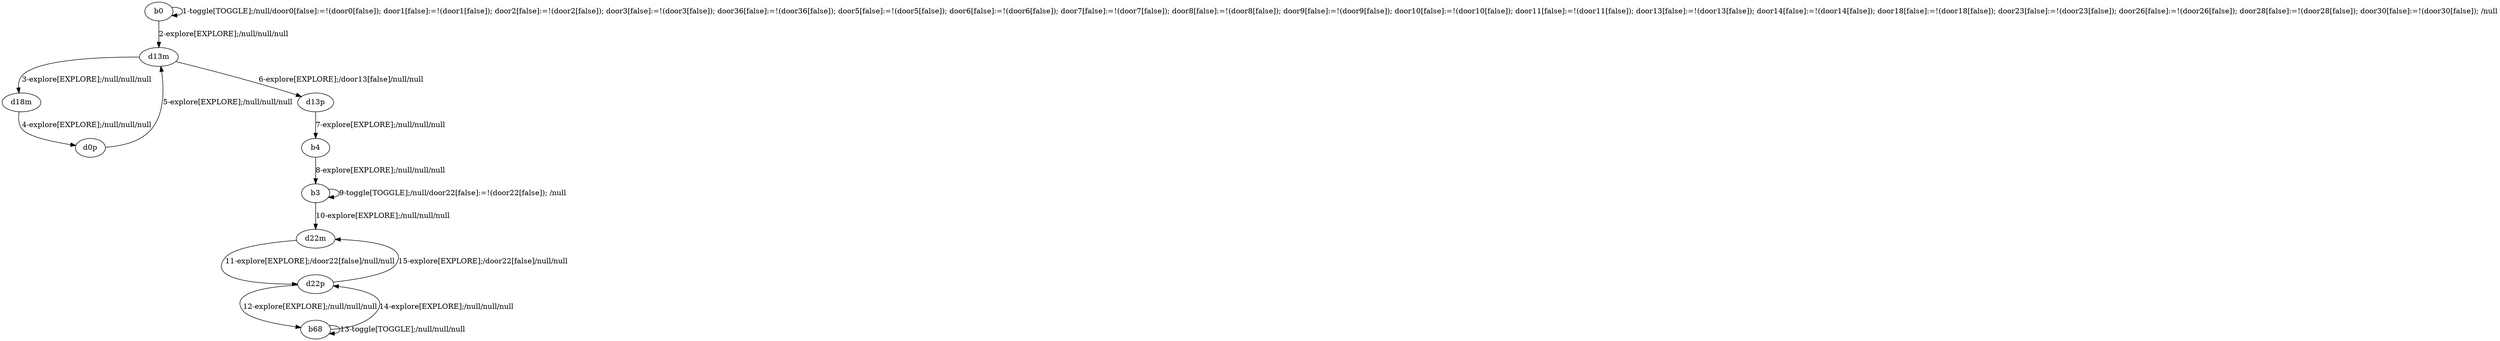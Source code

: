 # Total number of goals covered by this test: 6
# d22m --> d22p
# d22p --> d22m
# b3 --> b3
# b68 --> d22p
# d22p --> b68
# b68 --> b68

digraph g {
"b0" -> "b0" [label = "1-toggle[TOGGLE];/null/door0[false]:=!(door0[false]); door1[false]:=!(door1[false]); door2[false]:=!(door2[false]); door3[false]:=!(door3[false]); door36[false]:=!(door36[false]); door5[false]:=!(door5[false]); door6[false]:=!(door6[false]); door7[false]:=!(door7[false]); door8[false]:=!(door8[false]); door9[false]:=!(door9[false]); door10[false]:=!(door10[false]); door11[false]:=!(door11[false]); door13[false]:=!(door13[false]); door14[false]:=!(door14[false]); door18[false]:=!(door18[false]); door23[false]:=!(door23[false]); door26[false]:=!(door26[false]); door28[false]:=!(door28[false]); door30[false]:=!(door30[false]); /null"];
"b0" -> "d13m" [label = "2-explore[EXPLORE];/null/null/null"];
"d13m" -> "d18m" [label = "3-explore[EXPLORE];/null/null/null"];
"d18m" -> "d0p" [label = "4-explore[EXPLORE];/null/null/null"];
"d0p" -> "d13m" [label = "5-explore[EXPLORE];/null/null/null"];
"d13m" -> "d13p" [label = "6-explore[EXPLORE];/door13[false]/null/null"];
"d13p" -> "b4" [label = "7-explore[EXPLORE];/null/null/null"];
"b4" -> "b3" [label = "8-explore[EXPLORE];/null/null/null"];
"b3" -> "b3" [label = "9-toggle[TOGGLE];/null/door22[false]:=!(door22[false]); /null"];
"b3" -> "d22m" [label = "10-explore[EXPLORE];/null/null/null"];
"d22m" -> "d22p" [label = "11-explore[EXPLORE];/door22[false]/null/null"];
"d22p" -> "b68" [label = "12-explore[EXPLORE];/null/null/null"];
"b68" -> "b68" [label = "13-toggle[TOGGLE];/null/null/null"];
"b68" -> "d22p" [label = "14-explore[EXPLORE];/null/null/null"];
"d22p" -> "d22m" [label = "15-explore[EXPLORE];/door22[false]/null/null"];
}